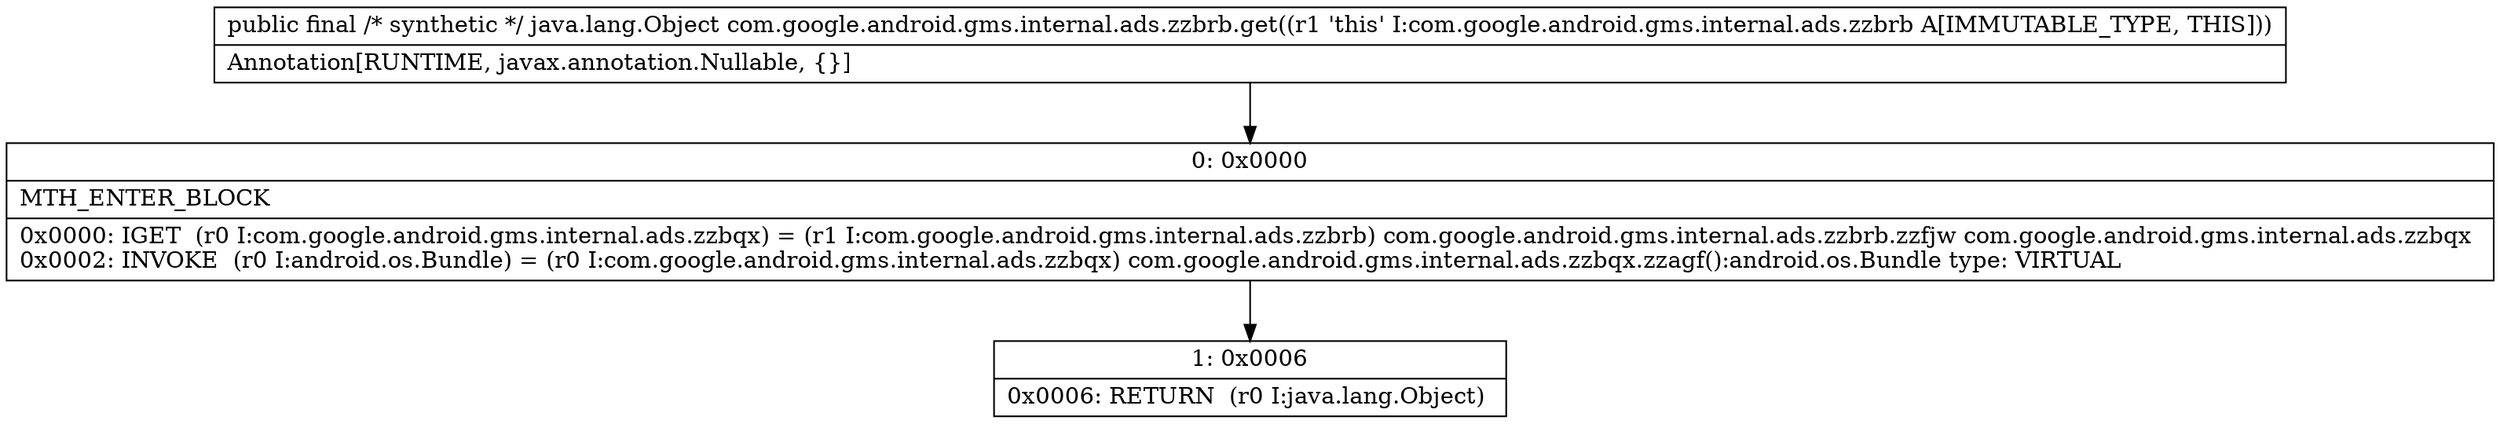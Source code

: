 digraph "CFG forcom.google.android.gms.internal.ads.zzbrb.get()Ljava\/lang\/Object;" {
Node_0 [shape=record,label="{0\:\ 0x0000|MTH_ENTER_BLOCK\l|0x0000: IGET  (r0 I:com.google.android.gms.internal.ads.zzbqx) = (r1 I:com.google.android.gms.internal.ads.zzbrb) com.google.android.gms.internal.ads.zzbrb.zzfjw com.google.android.gms.internal.ads.zzbqx \l0x0002: INVOKE  (r0 I:android.os.Bundle) = (r0 I:com.google.android.gms.internal.ads.zzbqx) com.google.android.gms.internal.ads.zzbqx.zzagf():android.os.Bundle type: VIRTUAL \l}"];
Node_1 [shape=record,label="{1\:\ 0x0006|0x0006: RETURN  (r0 I:java.lang.Object) \l}"];
MethodNode[shape=record,label="{public final \/* synthetic *\/ java.lang.Object com.google.android.gms.internal.ads.zzbrb.get((r1 'this' I:com.google.android.gms.internal.ads.zzbrb A[IMMUTABLE_TYPE, THIS]))  | Annotation[RUNTIME, javax.annotation.Nullable, \{\}]\l}"];
MethodNode -> Node_0;
Node_0 -> Node_1;
}

